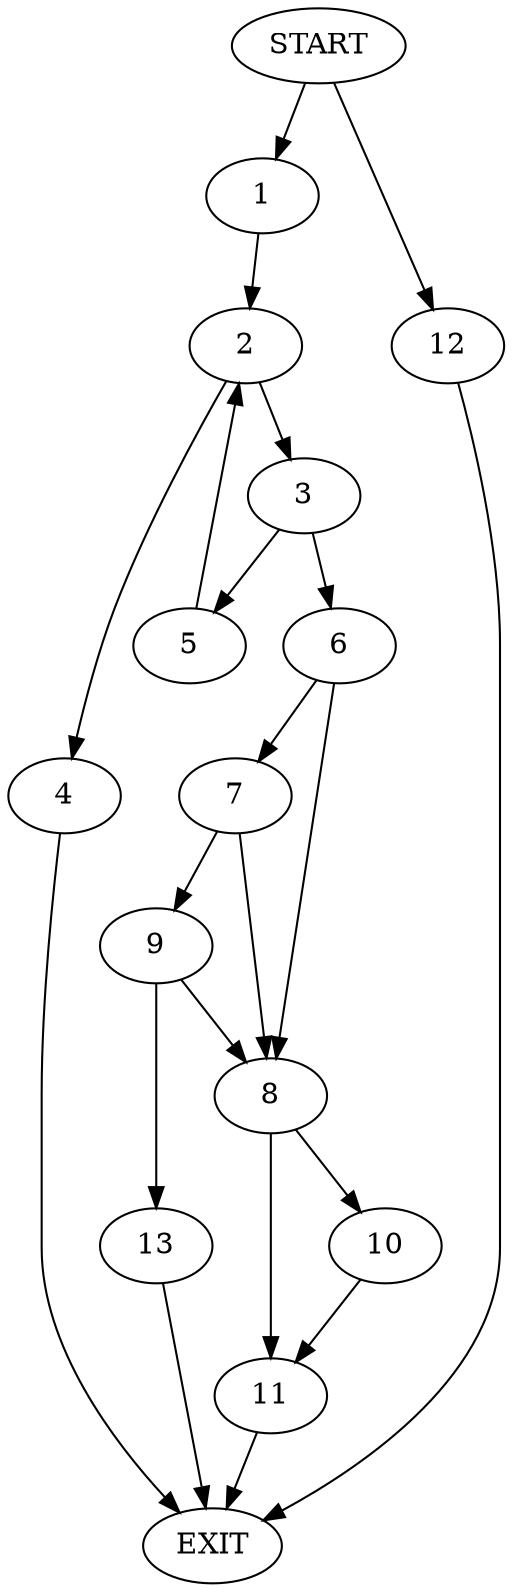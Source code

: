 digraph {
0 [label="START"]
14 [label="EXIT"]
0 -> 1
1 -> 2
2 -> 3
2 -> 4
4 -> 14
3 -> 5
3 -> 6
5 -> 2
6 -> 7
6 -> 8
7 -> 9
7 -> 8
8 -> 10
8 -> 11
0 -> 12
12 -> 14
9 -> 8
9 -> 13
13 -> 14
10 -> 11
11 -> 14
}
